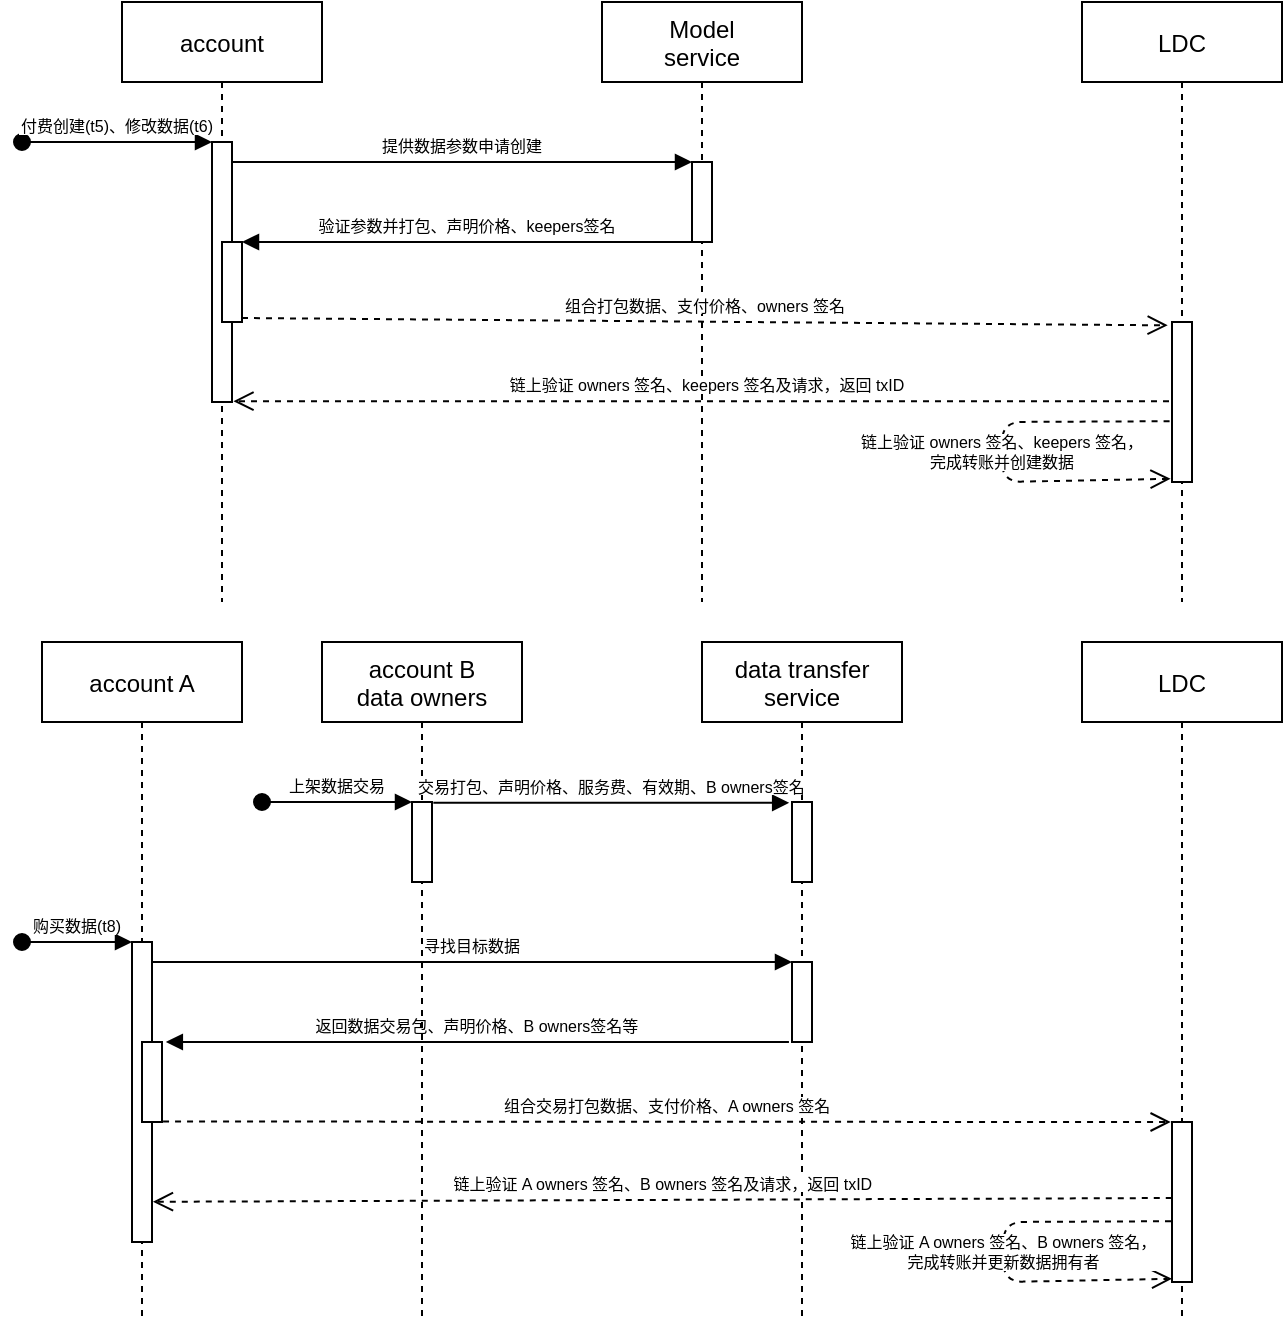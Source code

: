 <mxfile version="17.2.4" type="device"><diagram id="kgpKYQtTHZ0yAKxKKP6v" name="Page-1"><mxGraphModel dx="670" dy="531" grid="1" gridSize="10" guides="1" tooltips="1" connect="1" arrows="1" fold="1" page="1" pageScale="1" pageWidth="850" pageHeight="1100" math="0" shadow="0"><root><mxCell id="0"/><mxCell id="1" parent="0"/><mxCell id="3nuBFxr9cyL0pnOWT2aG-1" value="account" style="shape=umlLifeline;perimeter=lifelinePerimeter;container=1;collapsible=0;recursiveResize=0;rounded=0;shadow=0;strokeWidth=1;" parent="1" vertex="1"><mxGeometry x="130" y="80" width="100" height="300" as="geometry"/></mxCell><mxCell id="3nuBFxr9cyL0pnOWT2aG-2" value="" style="points=[];perimeter=orthogonalPerimeter;rounded=0;shadow=0;strokeWidth=1;" parent="3nuBFxr9cyL0pnOWT2aG-1" vertex="1"><mxGeometry x="45" y="70" width="10" height="130" as="geometry"/></mxCell><mxCell id="3nuBFxr9cyL0pnOWT2aG-3" value="付费创建(t5)、修改数据(t6)" style="verticalAlign=bottom;startArrow=oval;endArrow=block;startSize=8;shadow=0;strokeWidth=1;fontSize=8;" parent="3nuBFxr9cyL0pnOWT2aG-1" target="3nuBFxr9cyL0pnOWT2aG-2" edge="1"><mxGeometry relative="1" as="geometry"><mxPoint x="-50" y="70" as="sourcePoint"/></mxGeometry></mxCell><mxCell id="3nuBFxr9cyL0pnOWT2aG-4" value="" style="points=[];perimeter=orthogonalPerimeter;rounded=0;shadow=0;strokeWidth=1;" parent="3nuBFxr9cyL0pnOWT2aG-1" vertex="1"><mxGeometry x="50" y="120" width="10" height="40" as="geometry"/></mxCell><mxCell id="3nuBFxr9cyL0pnOWT2aG-5" value="Model &#10;service" style="shape=umlLifeline;perimeter=lifelinePerimeter;container=1;collapsible=0;recursiveResize=0;rounded=0;shadow=0;strokeWidth=1;" parent="1" vertex="1"><mxGeometry x="370" y="80" width="100" height="300" as="geometry"/></mxCell><mxCell id="3nuBFxr9cyL0pnOWT2aG-6" value="" style="points=[];perimeter=orthogonalPerimeter;rounded=0;shadow=0;strokeWidth=1;" parent="3nuBFxr9cyL0pnOWT2aG-5" vertex="1"><mxGeometry x="45" y="80" width="10" height="40" as="geometry"/></mxCell><mxCell id="3nuBFxr9cyL0pnOWT2aG-7" value="链上验证 owners 签名、keepers 签名及请求，返回 txID" style="verticalAlign=bottom;endArrow=open;dashed=1;endSize=8;shadow=0;strokeWidth=1;fontSize=8;entryX=1.071;entryY=0.997;entryDx=0;entryDy=0;entryPerimeter=0;" parent="1" source="HvKkGbVv7gi01gsNDMUQ-1" target="3nuBFxr9cyL0pnOWT2aG-2" edge="1"><mxGeometry relative="1" as="geometry"><mxPoint x="275" y="236" as="targetPoint"/><mxPoint x="350" y="330" as="sourcePoint"/></mxGeometry></mxCell><mxCell id="3nuBFxr9cyL0pnOWT2aG-8" value="提供数据参数申请创建" style="verticalAlign=bottom;endArrow=block;entryX=0;entryY=0;shadow=0;strokeWidth=1;fontSize=8;" parent="1" source="3nuBFxr9cyL0pnOWT2aG-2" target="3nuBFxr9cyL0pnOWT2aG-6" edge="1"><mxGeometry relative="1" as="geometry"><mxPoint x="275" y="160" as="sourcePoint"/></mxGeometry></mxCell><mxCell id="3nuBFxr9cyL0pnOWT2aG-9" value="验证参数并打包、声明价格、keepers签名" style="verticalAlign=bottom;endArrow=block;entryX=1;entryY=0;shadow=0;strokeWidth=1;fontSize=8;" parent="1" source="3nuBFxr9cyL0pnOWT2aG-6" target="3nuBFxr9cyL0pnOWT2aG-4" edge="1"><mxGeometry relative="1" as="geometry"><mxPoint x="240" y="200" as="sourcePoint"/></mxGeometry></mxCell><mxCell id="3nuBFxr9cyL0pnOWT2aG-10" value="组合打包数据、支付价格、owners 签名" style="verticalAlign=bottom;endArrow=open;dashed=1;endSize=8;exitX=1;exitY=0.95;shadow=0;strokeWidth=1;fontSize=8;entryX=-0.214;entryY=0.021;entryDx=0;entryDy=0;entryPerimeter=0;" parent="1" source="3nuBFxr9cyL0pnOWT2aG-4" target="HvKkGbVv7gi01gsNDMUQ-2" edge="1"><mxGeometry relative="1" as="geometry"><mxPoint x="360" y="276" as="targetPoint"/></mxGeometry></mxCell><mxCell id="HvKkGbVv7gi01gsNDMUQ-1" value="LDC" style="shape=umlLifeline;perimeter=lifelinePerimeter;container=1;collapsible=0;recursiveResize=0;rounded=0;shadow=0;strokeWidth=1;" parent="1" vertex="1"><mxGeometry x="610" y="80" width="100" height="300" as="geometry"/></mxCell><mxCell id="HvKkGbVv7gi01gsNDMUQ-2" value="" style="points=[];perimeter=orthogonalPerimeter;rounded=0;shadow=0;strokeWidth=1;" parent="HvKkGbVv7gi01gsNDMUQ-1" vertex="1"><mxGeometry x="45" y="160" width="10" height="80" as="geometry"/></mxCell><mxCell id="HvKkGbVv7gi01gsNDMUQ-15" value="account A" style="shape=umlLifeline;perimeter=lifelinePerimeter;container=1;collapsible=0;recursiveResize=0;rounded=0;shadow=0;strokeWidth=1;" parent="1" vertex="1"><mxGeometry x="90" y="400" width="100" height="340" as="geometry"/></mxCell><mxCell id="HvKkGbVv7gi01gsNDMUQ-16" value="" style="points=[];perimeter=orthogonalPerimeter;rounded=0;shadow=0;strokeWidth=1;" parent="HvKkGbVv7gi01gsNDMUQ-15" vertex="1"><mxGeometry x="45" y="150" width="10" height="150" as="geometry"/></mxCell><mxCell id="HvKkGbVv7gi01gsNDMUQ-17" value="购买数据(t8)" style="verticalAlign=bottom;startArrow=oval;endArrow=block;startSize=8;shadow=0;strokeWidth=1;fontSize=8;" parent="HvKkGbVv7gi01gsNDMUQ-15" target="HvKkGbVv7gi01gsNDMUQ-16" edge="1"><mxGeometry relative="1" as="geometry"><mxPoint x="-10" y="150" as="sourcePoint"/></mxGeometry></mxCell><mxCell id="HvKkGbVv7gi01gsNDMUQ-18" value="" style="points=[];perimeter=orthogonalPerimeter;rounded=0;shadow=0;strokeWidth=1;" parent="HvKkGbVv7gi01gsNDMUQ-15" vertex="1"><mxGeometry x="50" y="200" width="10" height="40" as="geometry"/></mxCell><mxCell id="HvKkGbVv7gi01gsNDMUQ-19" value="data transfer&#10;service" style="shape=umlLifeline;perimeter=lifelinePerimeter;container=1;collapsible=0;recursiveResize=0;rounded=0;shadow=0;strokeWidth=1;" parent="1" vertex="1"><mxGeometry x="420" y="400" width="100" height="340" as="geometry"/></mxCell><mxCell id="HvKkGbVv7gi01gsNDMUQ-20" value="" style="points=[];perimeter=orthogonalPerimeter;rounded=0;shadow=0;strokeWidth=1;" parent="HvKkGbVv7gi01gsNDMUQ-19" vertex="1"><mxGeometry x="45" y="160" width="10" height="40" as="geometry"/></mxCell><mxCell id="HvKkGbVv7gi01gsNDMUQ-34" value="" style="points=[];perimeter=orthogonalPerimeter;rounded=0;shadow=0;strokeWidth=1;" parent="HvKkGbVv7gi01gsNDMUQ-19" vertex="1"><mxGeometry x="45" y="80" width="10" height="40" as="geometry"/></mxCell><mxCell id="HvKkGbVv7gi01gsNDMUQ-22" value="寻找目标数据" style="verticalAlign=bottom;endArrow=block;entryX=0;entryY=0;shadow=0;strokeWidth=1;fontSize=8;" parent="1" source="HvKkGbVv7gi01gsNDMUQ-16" target="HvKkGbVv7gi01gsNDMUQ-20" edge="1"><mxGeometry relative="1" as="geometry"><mxPoint x="275" y="520" as="sourcePoint"/></mxGeometry></mxCell><mxCell id="HvKkGbVv7gi01gsNDMUQ-23" value="返回数据交易包、声明价格、B owners签名等" style="verticalAlign=bottom;endArrow=block;entryX=1.192;entryY=0;shadow=0;strokeWidth=1;fontSize=8;exitX=-0.153;exitY=0.999;exitDx=0;exitDy=0;exitPerimeter=0;entryDx=0;entryDy=0;entryPerimeter=0;" parent="1" source="HvKkGbVv7gi01gsNDMUQ-20" target="HvKkGbVv7gi01gsNDMUQ-18" edge="1"><mxGeometry relative="1" as="geometry"><mxPoint x="240" y="560" as="sourcePoint"/><Array as="points"/></mxGeometry></mxCell><mxCell id="HvKkGbVv7gi01gsNDMUQ-24" value="组合交易打包数据、支付价格、A owners 签名" style="verticalAlign=bottom;endArrow=open;dashed=1;endSize=8;exitX=1.053;exitY=0.994;shadow=0;strokeWidth=1;fontSize=8;entryX=-0.065;entryY=0;entryDx=0;entryDy=0;entryPerimeter=0;exitDx=0;exitDy=0;exitPerimeter=0;" parent="1" source="HvKkGbVv7gi01gsNDMUQ-18" target="HvKkGbVv7gi01gsNDMUQ-26" edge="1"><mxGeometry relative="1" as="geometry"><mxPoint x="360" y="636" as="targetPoint"/></mxGeometry></mxCell><mxCell id="HvKkGbVv7gi01gsNDMUQ-25" value="LDC" style="shape=umlLifeline;perimeter=lifelinePerimeter;container=1;collapsible=0;recursiveResize=0;rounded=0;shadow=0;strokeWidth=1;" parent="1" vertex="1"><mxGeometry x="610" y="400" width="100" height="340" as="geometry"/></mxCell><mxCell id="HvKkGbVv7gi01gsNDMUQ-26" value="" style="points=[];perimeter=orthogonalPerimeter;rounded=0;shadow=0;strokeWidth=1;" parent="HvKkGbVv7gi01gsNDMUQ-25" vertex="1"><mxGeometry x="45" y="240" width="10" height="80" as="geometry"/></mxCell><mxCell id="HvKkGbVv7gi01gsNDMUQ-29" value="链上验证 A owners 签名、B owners 签名，&#10;完成转账并更新数据拥有者" style="verticalAlign=bottom;endArrow=open;dashed=1;endSize=8;shadow=0;strokeWidth=1;fontSize=8;entryX=-0.071;entryY=0.98;entryDx=0;entryDy=0;entryPerimeter=0;" parent="HvKkGbVv7gi01gsNDMUQ-25" edge="1"><mxGeometry x="0.133" relative="1" as="geometry"><mxPoint x="45" y="318.4" as="targetPoint"/><mxPoint x="44.5" y="289.61" as="sourcePoint"/><Array as="points"><mxPoint x="-39.29" y="290.0"/><mxPoint x="-39.29" y="320.0"/></Array><mxPoint as="offset"/></mxGeometry></mxCell><mxCell id="HvKkGbVv7gi01gsNDMUQ-27" value="链上验证 owners 签名、keepers 签名，&#10;完成转账并创建数据" style="verticalAlign=bottom;endArrow=open;dashed=1;endSize=8;shadow=0;strokeWidth=1;fontSize=8;entryX=-0.071;entryY=0.98;entryDx=0;entryDy=0;entryPerimeter=0;" parent="1" target="HvKkGbVv7gi01gsNDMUQ-2" edge="1"><mxGeometry x="0.133" relative="1" as="geometry"><mxPoint x="570" y="320" as="targetPoint"/><mxPoint x="653.79" y="289.61" as="sourcePoint"/><Array as="points"><mxPoint x="570" y="290"/><mxPoint x="570" y="320"/></Array><mxPoint as="offset"/></mxGeometry></mxCell><mxCell id="HvKkGbVv7gi01gsNDMUQ-28" value="链上验证 A owners 签名、B owners 签名及请求，返回 txID" style="verticalAlign=bottom;endArrow=open;dashed=1;endSize=8;shadow=0;strokeWidth=1;fontSize=8;exitX=-0.011;exitY=0.475;exitDx=0;exitDy=0;exitPerimeter=0;entryX=1.046;entryY=0.866;entryDx=0;entryDy=0;entryPerimeter=0;" parent="1" source="HvKkGbVv7gi01gsNDMUQ-26" target="HvKkGbVv7gi01gsNDMUQ-16" edge="1"><mxGeometry relative="1" as="geometry"><mxPoint x="150" y="680" as="targetPoint"/><mxPoint x="656.89" y="640" as="sourcePoint"/></mxGeometry></mxCell><mxCell id="HvKkGbVv7gi01gsNDMUQ-30" value="account B&#10;data owners" style="shape=umlLifeline;perimeter=lifelinePerimeter;container=1;collapsible=0;recursiveResize=0;rounded=0;shadow=0;strokeWidth=1;" parent="1" vertex="1"><mxGeometry x="230" y="400" width="100" height="340" as="geometry"/></mxCell><mxCell id="HvKkGbVv7gi01gsNDMUQ-31" value="" style="points=[];perimeter=orthogonalPerimeter;rounded=0;shadow=0;strokeWidth=1;" parent="HvKkGbVv7gi01gsNDMUQ-30" vertex="1"><mxGeometry x="45" y="80" width="10" height="40" as="geometry"/></mxCell><mxCell id="HvKkGbVv7gi01gsNDMUQ-32" value="上架数据交易" style="verticalAlign=bottom;startArrow=oval;endArrow=block;startSize=8;shadow=0;strokeWidth=1;fontSize=8;" parent="HvKkGbVv7gi01gsNDMUQ-30" target="HvKkGbVv7gi01gsNDMUQ-31" edge="1"><mxGeometry relative="1" as="geometry"><mxPoint x="-30" y="80" as="sourcePoint"/></mxGeometry></mxCell><mxCell id="HvKkGbVv7gi01gsNDMUQ-36" value="交易打包、声明价格、服务费、有效期、B owners签名" style="verticalAlign=bottom;endArrow=block;shadow=0;strokeWidth=1;fontSize=8;entryX=-0.142;entryY=0.01;entryDx=0;entryDy=0;entryPerimeter=0;exitX=1.067;exitY=0.01;exitDx=0;exitDy=0;exitPerimeter=0;" parent="1" source="HvKkGbVv7gi01gsNDMUQ-31" target="HvKkGbVv7gi01gsNDMUQ-34" edge="1"><mxGeometry relative="1" as="geometry"><mxPoint x="280" y="510" as="sourcePoint"/><mxPoint x="460" y="510" as="targetPoint"/></mxGeometry></mxCell></root></mxGraphModel></diagram></mxfile>